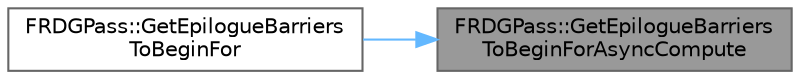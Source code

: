 digraph "FRDGPass::GetEpilogueBarriersToBeginForAsyncCompute"
{
 // INTERACTIVE_SVG=YES
 // LATEX_PDF_SIZE
  bgcolor="transparent";
  edge [fontname=Helvetica,fontsize=10,labelfontname=Helvetica,labelfontsize=10];
  node [fontname=Helvetica,fontsize=10,shape=box,height=0.2,width=0.4];
  rankdir="RL";
  Node1 [id="Node000001",label="FRDGPass::GetEpilogueBarriers\lToBeginForAsyncCompute",height=0.2,width=0.4,color="gray40", fillcolor="grey60", style="filled", fontcolor="black",tooltip=" "];
  Node1 -> Node2 [id="edge1_Node000001_Node000002",dir="back",color="steelblue1",style="solid",tooltip=" "];
  Node2 [id="Node000002",label="FRDGPass::GetEpilogueBarriers\lToBeginFor",height=0.2,width=0.4,color="grey40", fillcolor="white", style="filled",URL="$d2/ddc/classFRDGPass.html#aa14d7a0fc5e21d488066746d912ba53d",tooltip=" "];
}
